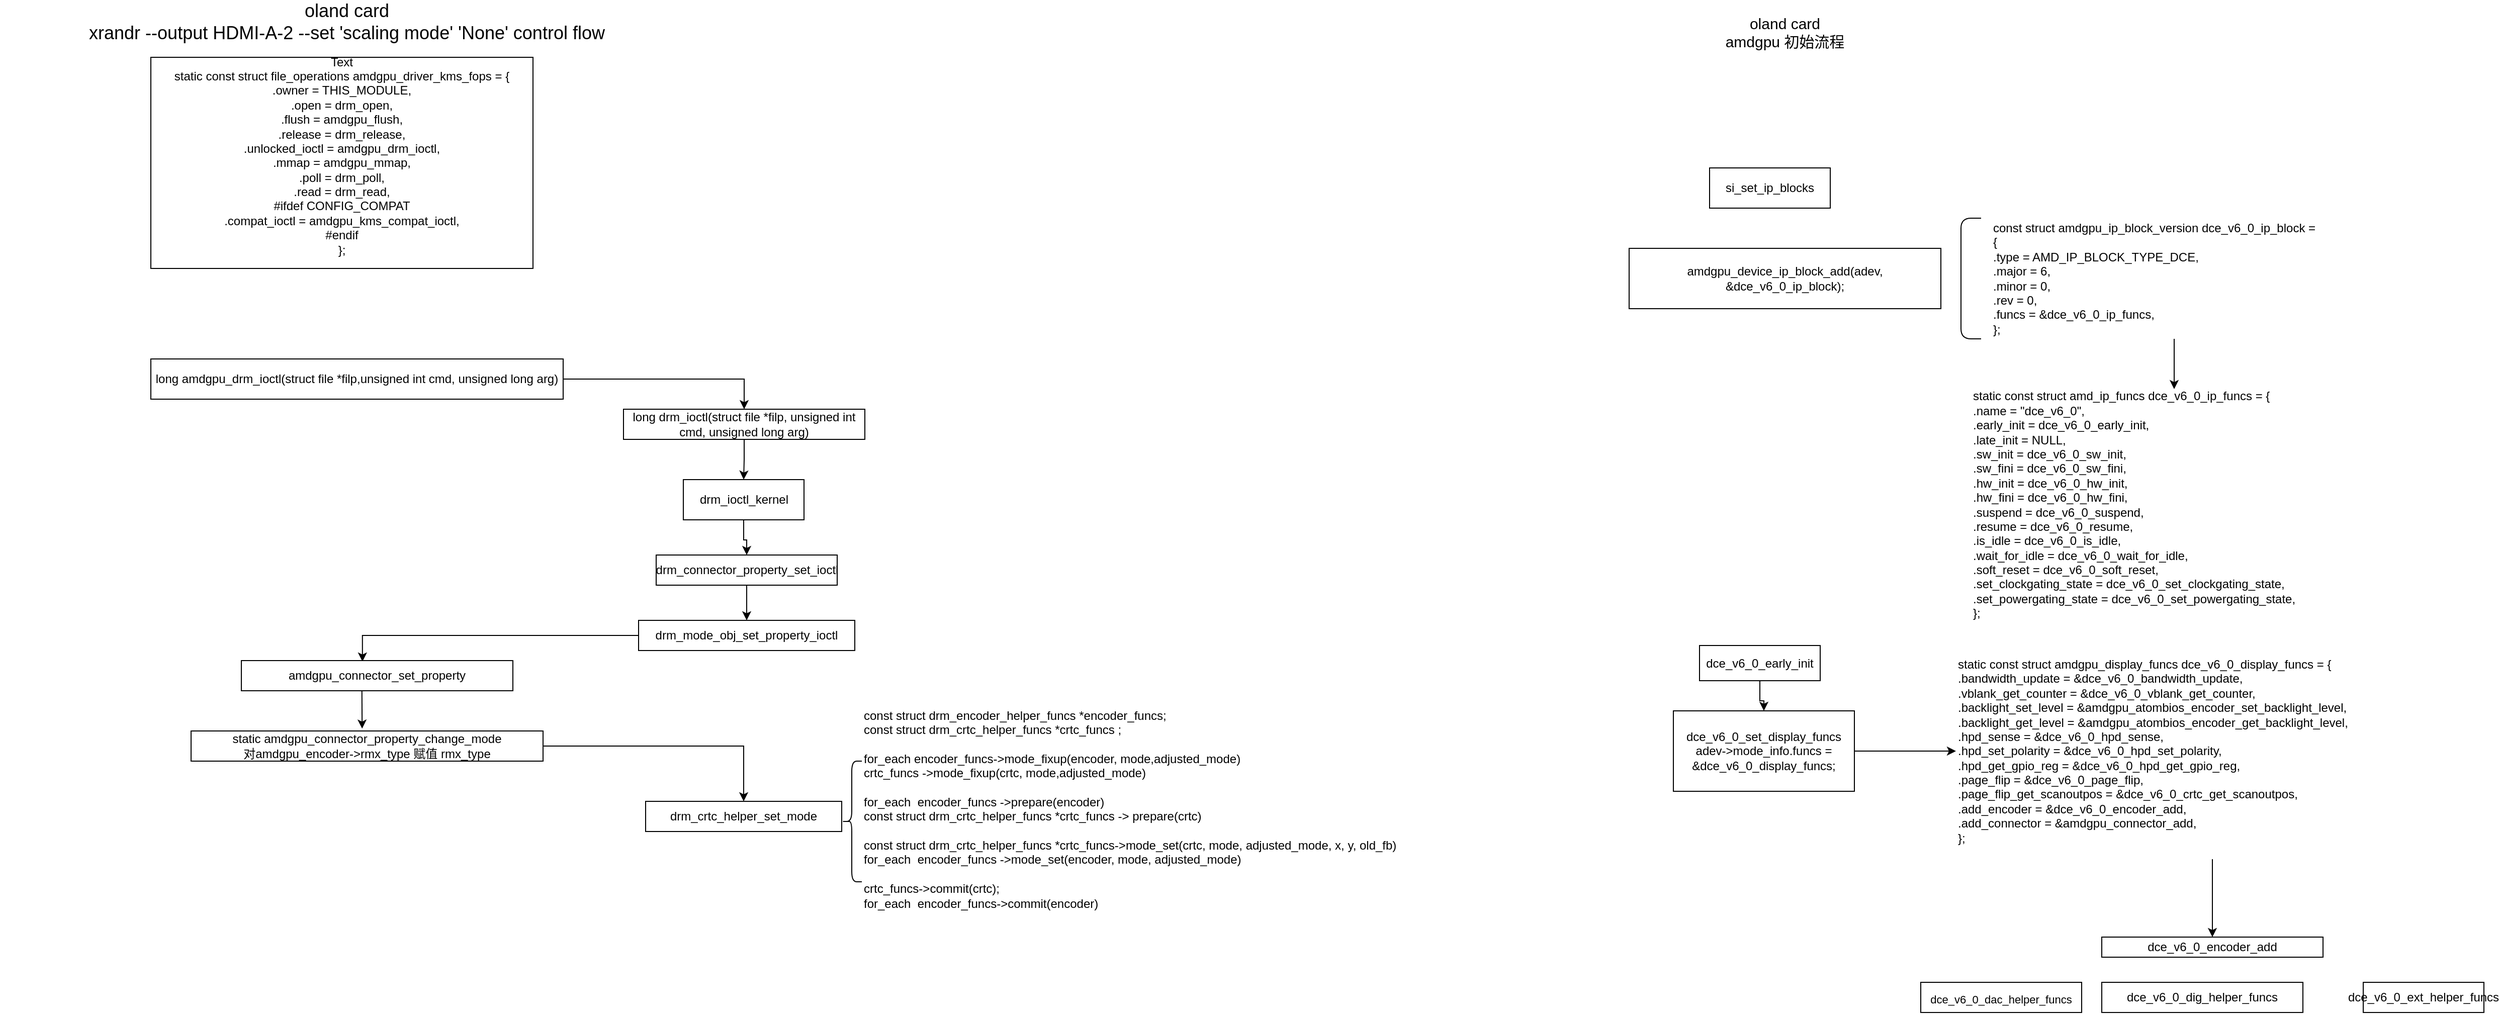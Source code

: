 <mxfile version="17.4.0" type="github">
  <diagram id="6B9ATKtcE2n3EENaYv02" name="Page-1">
    <mxGraphModel dx="2012" dy="629" grid="1" gridSize="10" guides="1" tooltips="1" connect="1" arrows="1" fold="1" page="1" pageScale="1" pageWidth="827" pageHeight="1169" math="0" shadow="0">
      <root>
        <mxCell id="0" />
        <mxCell id="1" parent="0" />
        <mxCell id="llXkI1soiZE1zbif7xeh-1" value="&lt;div&gt;static const struct file_operations amdgpu_driver_kms_fops = {&lt;/div&gt;&lt;div&gt;&lt;span&gt;	&lt;/span&gt;.owner = THIS_MODULE,&lt;/div&gt;&lt;div&gt;&lt;span&gt;	&lt;/span&gt;.open = drm_open,&lt;/div&gt;&lt;div&gt;&lt;span&gt;	&lt;/span&gt;.flush = amdgpu_flush,&lt;/div&gt;&lt;div&gt;&lt;span&gt;	&lt;/span&gt;.release = drm_release,&lt;/div&gt;&lt;div&gt;&lt;span&gt;	&lt;/span&gt;.unlocked_ioctl = amdgpu_drm_ioctl,&lt;/div&gt;&lt;div&gt;&lt;span&gt;	&lt;/span&gt;.mmap = amdgpu_mmap,&lt;/div&gt;&lt;div&gt;&lt;span&gt;	&lt;/span&gt;.poll = drm_poll,&lt;/div&gt;&lt;div&gt;&lt;span&gt;	&lt;/span&gt;.read = drm_read,&lt;/div&gt;&lt;div&gt;#ifdef CONFIG_COMPAT&lt;/div&gt;&lt;div&gt;&lt;span&gt;	&lt;/span&gt;.compat_ioctl = amdgpu_kms_compat_ioctl,&lt;/div&gt;&lt;div&gt;#endif&lt;/div&gt;&lt;div&gt;};&lt;/div&gt;" style="rounded=0;whiteSpace=wrap;html=1;" vertex="1" parent="1">
          <mxGeometry x="140" y="60" width="380" height="210" as="geometry" />
        </mxCell>
        <mxCell id="llXkI1soiZE1zbif7xeh-10" style="edgeStyle=orthogonalEdgeStyle;rounded=0;orthogonalLoop=1;jettySize=auto;html=1;fontSize=18;" edge="1" parent="1" source="llXkI1soiZE1zbif7xeh-2" target="llXkI1soiZE1zbif7xeh-3">
          <mxGeometry relative="1" as="geometry" />
        </mxCell>
        <mxCell id="llXkI1soiZE1zbif7xeh-2" value="long amdgpu_drm_ioctl&lt;span&gt;(struct file *filp,&lt;/span&gt;&lt;span&gt;unsigned int cmd, unsigned long arg)&lt;/span&gt;&lt;span&gt;&lt;br&gt;&lt;/span&gt;" style="rounded=0;whiteSpace=wrap;html=1;" vertex="1" parent="1">
          <mxGeometry x="140" y="360" width="410" height="40" as="geometry" />
        </mxCell>
        <mxCell id="llXkI1soiZE1zbif7xeh-11" value="" style="edgeStyle=orthogonalEdgeStyle;rounded=0;orthogonalLoop=1;jettySize=auto;html=1;fontSize=18;" edge="1" parent="1" source="llXkI1soiZE1zbif7xeh-3" target="llXkI1soiZE1zbif7xeh-4">
          <mxGeometry relative="1" as="geometry" />
        </mxCell>
        <mxCell id="llXkI1soiZE1zbif7xeh-3" value="&lt;div&gt;long drm_ioctl(struct file *filp,&amp;nbsp;&lt;span&gt;unsigned int cmd, unsigned long arg)&lt;/span&gt;&lt;/div&gt;" style="rounded=0;whiteSpace=wrap;html=1;" vertex="1" parent="1">
          <mxGeometry x="610" y="410" width="240" height="30" as="geometry" />
        </mxCell>
        <mxCell id="llXkI1soiZE1zbif7xeh-12" value="" style="edgeStyle=orthogonalEdgeStyle;rounded=0;orthogonalLoop=1;jettySize=auto;html=1;fontSize=18;" edge="1" parent="1" source="llXkI1soiZE1zbif7xeh-4" target="llXkI1soiZE1zbif7xeh-5">
          <mxGeometry relative="1" as="geometry" />
        </mxCell>
        <mxCell id="llXkI1soiZE1zbif7xeh-4" value="drm_ioctl_kernel" style="rounded=0;whiteSpace=wrap;html=1;" vertex="1" parent="1">
          <mxGeometry x="669.5" y="480" width="120" height="40" as="geometry" />
        </mxCell>
        <mxCell id="llXkI1soiZE1zbif7xeh-13" value="" style="edgeStyle=orthogonalEdgeStyle;rounded=0;orthogonalLoop=1;jettySize=auto;html=1;fontSize=18;" edge="1" parent="1" source="llXkI1soiZE1zbif7xeh-5" target="llXkI1soiZE1zbif7xeh-6">
          <mxGeometry relative="1" as="geometry" />
        </mxCell>
        <mxCell id="llXkI1soiZE1zbif7xeh-5" value="drm_connector_property_set_ioctl" style="rounded=0;whiteSpace=wrap;html=1;" vertex="1" parent="1">
          <mxGeometry x="642.5" y="555" width="180" height="30" as="geometry" />
        </mxCell>
        <mxCell id="llXkI1soiZE1zbif7xeh-14" style="edgeStyle=orthogonalEdgeStyle;rounded=0;orthogonalLoop=1;jettySize=auto;html=1;entryX=0.446;entryY=0.033;entryDx=0;entryDy=0;entryPerimeter=0;fontSize=18;" edge="1" parent="1" source="llXkI1soiZE1zbif7xeh-6" target="llXkI1soiZE1zbif7xeh-7">
          <mxGeometry relative="1" as="geometry" />
        </mxCell>
        <mxCell id="llXkI1soiZE1zbif7xeh-6" value="drm_mode_obj_set_property_ioctl" style="rounded=0;whiteSpace=wrap;html=1;" vertex="1" parent="1">
          <mxGeometry x="625" y="620" width="215" height="30" as="geometry" />
        </mxCell>
        <mxCell id="llXkI1soiZE1zbif7xeh-18" style="edgeStyle=orthogonalEdgeStyle;rounded=0;orthogonalLoop=1;jettySize=auto;html=1;entryX=0.486;entryY=-0.078;entryDx=0;entryDy=0;entryPerimeter=0;fontSize=12;exitX=0.444;exitY=0.978;exitDx=0;exitDy=0;exitPerimeter=0;" edge="1" parent="1" source="llXkI1soiZE1zbif7xeh-7" target="llXkI1soiZE1zbif7xeh-16">
          <mxGeometry relative="1" as="geometry" />
        </mxCell>
        <mxCell id="llXkI1soiZE1zbif7xeh-7" value="amdgpu_connector_set_property" style="rounded=0;whiteSpace=wrap;html=1;" vertex="1" parent="1">
          <mxGeometry x="230" y="660" width="270" height="30" as="geometry" />
        </mxCell>
        <mxCell id="llXkI1soiZE1zbif7xeh-8" value="Text" style="text;html=1;strokeColor=none;fillColor=none;align=center;verticalAlign=middle;whiteSpace=wrap;rounded=0;" vertex="1" parent="1">
          <mxGeometry x="300" y="50" width="60" height="30" as="geometry" />
        </mxCell>
        <mxCell id="llXkI1soiZE1zbif7xeh-9" value="oland card&lt;br&gt;xrandr --output HDMI-A-2 --set &#39;scaling mode&#39; &#39;None&#39; control flow" style="text;html=1;strokeColor=none;fillColor=none;align=center;verticalAlign=middle;whiteSpace=wrap;rounded=0;fontSize=18;" vertex="1" parent="1">
          <mxGeometry x="-10" y="10" width="690" height="30" as="geometry" />
        </mxCell>
        <mxCell id="llXkI1soiZE1zbif7xeh-19" style="edgeStyle=orthogonalEdgeStyle;rounded=0;orthogonalLoop=1;jettySize=auto;html=1;entryX=0.5;entryY=0;entryDx=0;entryDy=0;fontSize=12;" edge="1" parent="1" source="llXkI1soiZE1zbif7xeh-16" target="llXkI1soiZE1zbif7xeh-17">
          <mxGeometry relative="1" as="geometry" />
        </mxCell>
        <mxCell id="llXkI1soiZE1zbif7xeh-16" value="static amdgpu_connector_property_change_mode&lt;br&gt;对amdgpu_encoder-&amp;gt;rmx_type 赋值 rmx_type" style="rounded=0;whiteSpace=wrap;html=1;fontSize=12;" vertex="1" parent="1">
          <mxGeometry x="180" y="730" width="350" height="30" as="geometry" />
        </mxCell>
        <mxCell id="llXkI1soiZE1zbif7xeh-17" value="drm_crtc_helper_set_mode" style="rounded=0;whiteSpace=wrap;html=1;fontSize=12;" vertex="1" parent="1">
          <mxGeometry x="632" y="800" width="195" height="30" as="geometry" />
        </mxCell>
        <mxCell id="llXkI1soiZE1zbif7xeh-24" value="" style="group" vertex="1" connectable="0" parent="1">
          <mxGeometry x="827" y="695" width="580" height="240" as="geometry" />
        </mxCell>
        <mxCell id="llXkI1soiZE1zbif7xeh-21" value="" style="shape=curlyBracket;whiteSpace=wrap;html=1;rounded=1;fontSize=12;" vertex="1" parent="llXkI1soiZE1zbif7xeh-24">
          <mxGeometry y="65" width="20" height="120" as="geometry" />
        </mxCell>
        <mxCell id="llXkI1soiZE1zbif7xeh-22" value="const struct drm_encoder_helper_funcs *encoder_funcs;&lt;span&gt;&lt;br&gt;&lt;/span&gt;&lt;span&gt;const struct drm_crtc_helper_funcs *crtc_funcs ;&lt;/span&gt;&lt;span&gt;&lt;br&gt;&lt;br&gt;&lt;/span&gt;for_each encoder_funcs-&amp;gt;mode_fixup(encoder, mode,adjusted_mode)&lt;br&gt;crtc_funcs -&amp;gt;mode_fixup(crtc, mode,adjusted_mode)&lt;span&gt;&lt;br&gt;&lt;/span&gt;&lt;span&gt;&lt;br&gt;&lt;/span&gt;for_each&amp;nbsp; encoder_funcs -&amp;gt;prepare(encoder)&lt;br&gt;&lt;span&gt;const struct drm_crtc_helper_funcs *crtc_funcs -&amp;gt; prepare(crtc)&lt;br&gt;&lt;br&gt;const struct drm_crtc_helper_funcs *crtc_funcs-&amp;gt;mode_set(crtc, mode, adjusted_mode, x, y, old_fb)&lt;br&gt;&lt;/span&gt;for_each&amp;nbsp; encoder_funcs -&amp;gt;mode_set(encoder, mode, adjusted_mode)&lt;br&gt;&lt;br&gt;crtc_funcs-&amp;gt;commit(crtc);&lt;br&gt;for_each&amp;nbsp; encoder_funcs-&amp;gt;commit(encoder)&lt;br&gt;&amp;nbsp;&lt;span&gt;&lt;br&gt;&lt;/span&gt;" style="text;html=1;strokeColor=none;fillColor=none;align=left;verticalAlign=middle;whiteSpace=wrap;rounded=0;fontSize=12;" vertex="1" parent="llXkI1soiZE1zbif7xeh-24">
          <mxGeometry x="20" width="560" height="240" as="geometry" />
        </mxCell>
        <mxCell id="llXkI1soiZE1zbif7xeh-28" value="amdgpu_device_ip_block_add(adev, &amp;amp;dce_v6_0_ip_block);" style="rounded=0;whiteSpace=wrap;html=1;fontSize=12;" vertex="1" parent="1">
          <mxGeometry x="1610" y="250" width="310" height="60" as="geometry" />
        </mxCell>
        <mxCell id="llXkI1soiZE1zbif7xeh-29" value="&lt;span&gt;si_set_ip_blocks&lt;/span&gt;" style="rounded=0;whiteSpace=wrap;html=1;fontSize=12;" vertex="1" parent="1">
          <mxGeometry x="1690" y="170" width="120" height="40" as="geometry" />
        </mxCell>
        <mxCell id="llXkI1soiZE1zbif7xeh-30" value="&lt;font style=&quot;font-size: 15px&quot;&gt;oland card&lt;br&gt;amdgpu 初始流程&lt;/font&gt;" style="text;html=1;strokeColor=none;fillColor=none;align=center;verticalAlign=middle;whiteSpace=wrap;rounded=0;fontSize=12;" vertex="1" parent="1">
          <mxGeometry x="1620" y="20" width="290" height="30" as="geometry" />
        </mxCell>
        <mxCell id="llXkI1soiZE1zbif7xeh-36" value="" style="edgeStyle=orthogonalEdgeStyle;rounded=0;orthogonalLoop=1;jettySize=auto;html=1;fontSize=12;" edge="1" parent="1" source="llXkI1soiZE1zbif7xeh-31" target="llXkI1soiZE1zbif7xeh-33">
          <mxGeometry relative="1" as="geometry">
            <Array as="points">
              <mxPoint x="2152" y="350" />
              <mxPoint x="2152" y="350" />
            </Array>
          </mxGeometry>
        </mxCell>
        <mxCell id="llXkI1soiZE1zbif7xeh-31" value="&lt;div&gt;const struct amdgpu_ip_block_version dce_v6_0_ip_block =&lt;/div&gt;&lt;div&gt;{&lt;/div&gt;&lt;div&gt;&lt;span&gt;	&lt;/span&gt;.type = AMD_IP_BLOCK_TYPE_DCE,&lt;/div&gt;&lt;div&gt;&lt;span&gt;	&lt;/span&gt;.major = 6,&lt;/div&gt;&lt;div&gt;&lt;span&gt;	&lt;/span&gt;.minor = 0,&lt;/div&gt;&lt;div&gt;&lt;span&gt;	&lt;/span&gt;.rev = 0,&lt;/div&gt;&lt;div&gt;&lt;span&gt;	&lt;/span&gt;.funcs = &amp;amp;dce_v6_0_ip_funcs,&lt;/div&gt;&lt;div&gt;};&lt;/div&gt;" style="text;html=1;strokeColor=none;fillColor=none;align=left;verticalAlign=middle;whiteSpace=wrap;rounded=0;fontSize=12;" vertex="1" parent="1">
          <mxGeometry x="1970" y="220" width="440" height="120" as="geometry" />
        </mxCell>
        <mxCell id="llXkI1soiZE1zbif7xeh-32" value="" style="shape=curlyBracket;whiteSpace=wrap;html=1;rounded=1;fontSize=12;size=0;" vertex="1" parent="1">
          <mxGeometry x="1940" y="220" width="20" height="120" as="geometry" />
        </mxCell>
        <mxCell id="llXkI1soiZE1zbif7xeh-33" value="&lt;div&gt;static const struct amd_ip_funcs dce_v6_0_ip_funcs = {&lt;/div&gt;&lt;div&gt;&lt;span&gt;	&lt;/span&gt;.name = &quot;dce_v6_0&quot;,&lt;/div&gt;&lt;div&gt;&lt;span&gt;	&lt;/span&gt;.early_init = dce_v6_0_early_init,&lt;/div&gt;&lt;div&gt;&lt;span&gt;	&lt;/span&gt;.late_init = NULL,&lt;/div&gt;&lt;div&gt;&lt;span&gt;	&lt;/span&gt;.sw_init = dce_v6_0_sw_init,&lt;/div&gt;&lt;div&gt;&lt;span&gt;	&lt;/span&gt;.sw_fini = dce_v6_0_sw_fini,&lt;/div&gt;&lt;div&gt;&lt;span&gt;	&lt;/span&gt;.hw_init = dce_v6_0_hw_init,&lt;/div&gt;&lt;div&gt;&lt;span&gt;	&lt;/span&gt;.hw_fini = dce_v6_0_hw_fini,&lt;/div&gt;&lt;div&gt;&lt;span&gt;	&lt;/span&gt;.suspend = dce_v6_0_suspend,&lt;/div&gt;&lt;div&gt;&lt;span&gt;	&lt;/span&gt;.resume = dce_v6_0_resume,&lt;/div&gt;&lt;div&gt;&lt;span&gt;	&lt;/span&gt;.is_idle = dce_v6_0_is_idle,&lt;/div&gt;&lt;div&gt;&lt;span&gt;	&lt;/span&gt;.wait_for_idle = dce_v6_0_wait_for_idle,&lt;/div&gt;&lt;div&gt;&lt;span&gt;	&lt;/span&gt;.soft_reset = dce_v6_0_soft_reset,&lt;/div&gt;&lt;div&gt;&lt;span&gt;	&lt;/span&gt;.set_clockgating_state = dce_v6_0_set_clockgating_state,&lt;/div&gt;&lt;div&gt;&lt;span&gt;	&lt;/span&gt;.set_powergating_state = dce_v6_0_set_powergating_state,&lt;/div&gt;&lt;div&gt;};&lt;/div&gt;" style="text;html=1;strokeColor=none;fillColor=none;align=left;verticalAlign=middle;whiteSpace=wrap;rounded=0;fontSize=12;" vertex="1" parent="1">
          <mxGeometry x="1950" y="390" width="403" height="230" as="geometry" />
        </mxCell>
        <mxCell id="llXkI1soiZE1zbif7xeh-38" value="" style="edgeStyle=orthogonalEdgeStyle;rounded=0;orthogonalLoop=1;jettySize=auto;html=1;fontSize=12;" edge="1" parent="1" source="llXkI1soiZE1zbif7xeh-34" target="llXkI1soiZE1zbif7xeh-35">
          <mxGeometry relative="1" as="geometry" />
        </mxCell>
        <mxCell id="llXkI1soiZE1zbif7xeh-34" value="dce_v6_0_early_init" style="rounded=0;whiteSpace=wrap;html=1;fontSize=12;" vertex="1" parent="1">
          <mxGeometry x="1680" y="645" width="120" height="35" as="geometry" />
        </mxCell>
        <mxCell id="llXkI1soiZE1zbif7xeh-39" value="" style="edgeStyle=orthogonalEdgeStyle;rounded=0;orthogonalLoop=1;jettySize=auto;html=1;fontSize=12;" edge="1" parent="1" source="llXkI1soiZE1zbif7xeh-35" target="llXkI1soiZE1zbif7xeh-37">
          <mxGeometry relative="1" as="geometry" />
        </mxCell>
        <mxCell id="llXkI1soiZE1zbif7xeh-35" value="dce_v6_0_set_display_funcs&lt;br&gt;adev-&amp;gt;mode_info.funcs = &amp;amp;dce_v6_0_display_funcs;" style="rounded=0;whiteSpace=wrap;html=1;fontSize=12;" vertex="1" parent="1">
          <mxGeometry x="1654" y="710" width="180" height="80" as="geometry" />
        </mxCell>
        <mxCell id="llXkI1soiZE1zbif7xeh-41" value="" style="edgeStyle=orthogonalEdgeStyle;rounded=0;orthogonalLoop=1;jettySize=auto;html=1;fontSize=12;" edge="1" parent="1" source="llXkI1soiZE1zbif7xeh-37" target="llXkI1soiZE1zbif7xeh-40">
          <mxGeometry relative="1" as="geometry" />
        </mxCell>
        <mxCell id="llXkI1soiZE1zbif7xeh-37" value="&lt;div&gt;static const struct amdgpu_display_funcs dce_v6_0_display_funcs = {&lt;/div&gt;&lt;div&gt;&lt;span&gt;	&lt;/span&gt;.bandwidth_update = &amp;amp;dce_v6_0_bandwidth_update,&lt;/div&gt;&lt;div&gt;&lt;span&gt;	&lt;/span&gt;.vblank_get_counter = &amp;amp;dce_v6_0_vblank_get_counter,&lt;/div&gt;&lt;div&gt;&lt;span&gt;	&lt;/span&gt;.backlight_set_level = &amp;amp;amdgpu_atombios_encoder_set_backlight_level,&lt;/div&gt;&lt;div&gt;&lt;span&gt;	&lt;/span&gt;.backlight_get_level = &amp;amp;amdgpu_atombios_encoder_get_backlight_level,&lt;/div&gt;&lt;div&gt;&lt;span&gt;	&lt;/span&gt;.hpd_sense = &amp;amp;dce_v6_0_hpd_sense,&lt;/div&gt;&lt;div&gt;&lt;span&gt;	&lt;/span&gt;.hpd_set_polarity = &amp;amp;dce_v6_0_hpd_set_polarity,&lt;/div&gt;&lt;div&gt;&lt;span&gt;	&lt;/span&gt;.hpd_get_gpio_reg = &amp;amp;dce_v6_0_hpd_get_gpio_reg,&lt;/div&gt;&lt;div&gt;&lt;span&gt;	&lt;/span&gt;.page_flip = &amp;amp;dce_v6_0_page_flip,&lt;/div&gt;&lt;div&gt;&lt;span&gt;	&lt;/span&gt;.page_flip_get_scanoutpos = &amp;amp;dce_v6_0_crtc_get_scanoutpos,&lt;/div&gt;&lt;div&gt;&lt;span&gt;	&lt;/span&gt;.add_encoder = &amp;amp;dce_v6_0_encoder_add,&lt;/div&gt;&lt;div&gt;&lt;span&gt;	&lt;/span&gt;.add_connector = &amp;amp;amdgpu_connector_add,&lt;/div&gt;&lt;div&gt;};&lt;/div&gt;" style="text;html=1;strokeColor=none;fillColor=none;align=left;verticalAlign=middle;whiteSpace=wrap;rounded=0;fontSize=12;" vertex="1" parent="1">
          <mxGeometry x="1935" y="642.5" width="510" height="215" as="geometry" />
        </mxCell>
        <mxCell id="llXkI1soiZE1zbif7xeh-40" value="dce_v6_0_encoder_add" style="rounded=0;whiteSpace=wrap;html=1;fontSize=12;" vertex="1" parent="1">
          <mxGeometry x="2080" y="935" width="220" height="20" as="geometry" />
        </mxCell>
        <mxCell id="llXkI1soiZE1zbif7xeh-42" value="&lt;font style=&quot;font-size: 11px&quot;&gt;dce_v6_0_dac_helper_funcs&lt;/font&gt;" style="rounded=0;whiteSpace=wrap;html=1;fontSize=15;" vertex="1" parent="1">
          <mxGeometry x="1900" y="980" width="160" height="30" as="geometry" />
        </mxCell>
        <mxCell id="llXkI1soiZE1zbif7xeh-43" value="dce_v6_0_ext_helper_funcs" style="rounded=0;whiteSpace=wrap;html=1;fontSize=12;" vertex="1" parent="1">
          <mxGeometry x="2340" y="980" width="120" height="30" as="geometry" />
        </mxCell>
        <mxCell id="llXkI1soiZE1zbif7xeh-44" value="dce_v6_0_dig_helper_funcs" style="rounded=0;whiteSpace=wrap;html=1;fontSize=12;" vertex="1" parent="1">
          <mxGeometry x="2080" y="980" width="200" height="30" as="geometry" />
        </mxCell>
      </root>
    </mxGraphModel>
  </diagram>
</mxfile>
